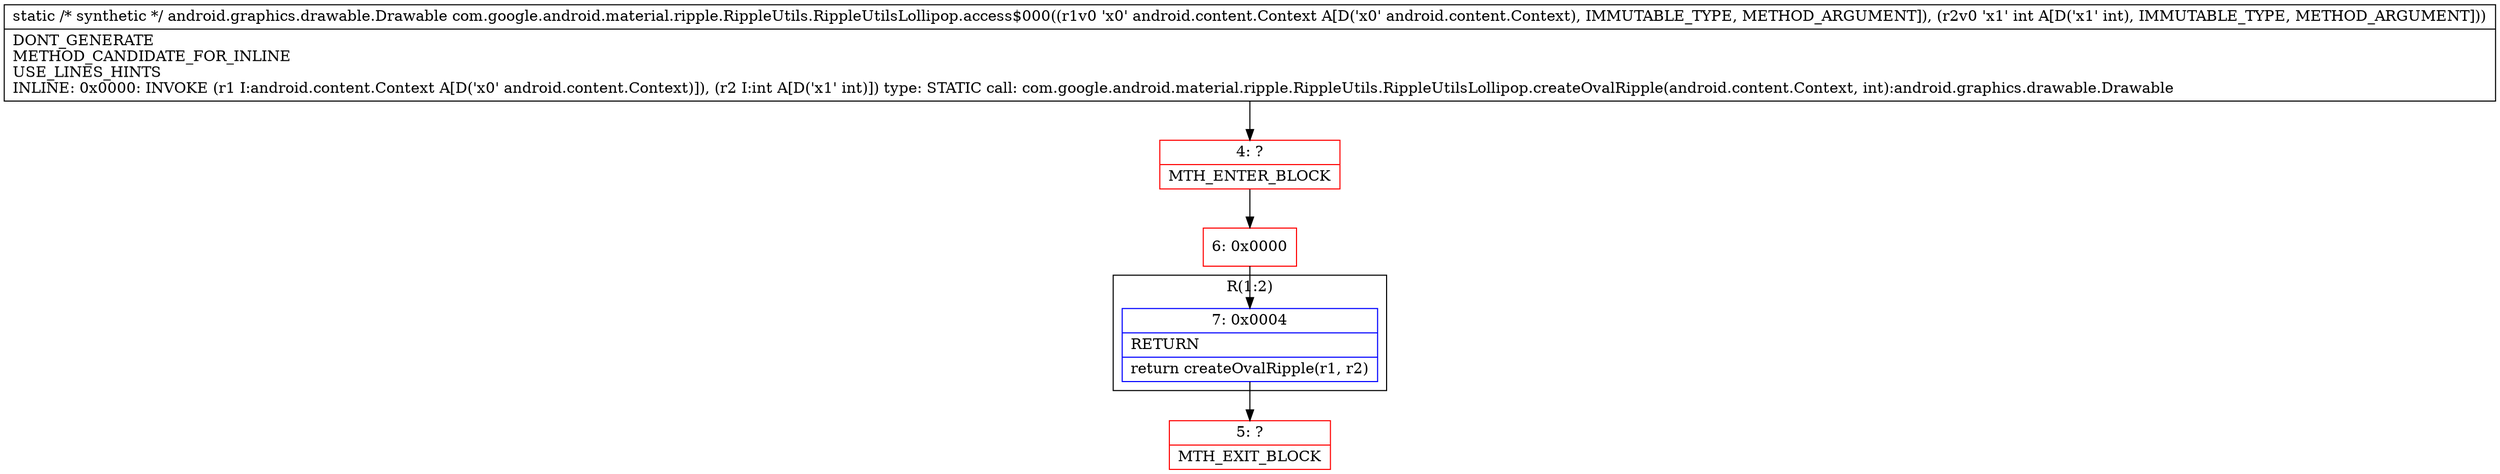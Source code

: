 digraph "CFG forcom.google.android.material.ripple.RippleUtils.RippleUtilsLollipop.access$000(Landroid\/content\/Context;I)Landroid\/graphics\/drawable\/Drawable;" {
subgraph cluster_Region_815898728 {
label = "R(1:2)";
node [shape=record,color=blue];
Node_7 [shape=record,label="{7\:\ 0x0004|RETURN\l|return createOvalRipple(r1, r2)\l}"];
}
Node_4 [shape=record,color=red,label="{4\:\ ?|MTH_ENTER_BLOCK\l}"];
Node_6 [shape=record,color=red,label="{6\:\ 0x0000}"];
Node_5 [shape=record,color=red,label="{5\:\ ?|MTH_EXIT_BLOCK\l}"];
MethodNode[shape=record,label="{static \/* synthetic *\/ android.graphics.drawable.Drawable com.google.android.material.ripple.RippleUtils.RippleUtilsLollipop.access$000((r1v0 'x0' android.content.Context A[D('x0' android.content.Context), IMMUTABLE_TYPE, METHOD_ARGUMENT]), (r2v0 'x1' int A[D('x1' int), IMMUTABLE_TYPE, METHOD_ARGUMENT]))  | DONT_GENERATE\lMETHOD_CANDIDATE_FOR_INLINE\lUSE_LINES_HINTS\lINLINE: 0x0000: INVOKE  (r1 I:android.content.Context A[D('x0' android.content.Context)]), (r2 I:int A[D('x1' int)]) type: STATIC call: com.google.android.material.ripple.RippleUtils.RippleUtilsLollipop.createOvalRipple(android.content.Context, int):android.graphics.drawable.Drawable\l}"];
MethodNode -> Node_4;Node_7 -> Node_5;
Node_4 -> Node_6;
Node_6 -> Node_7;
}

